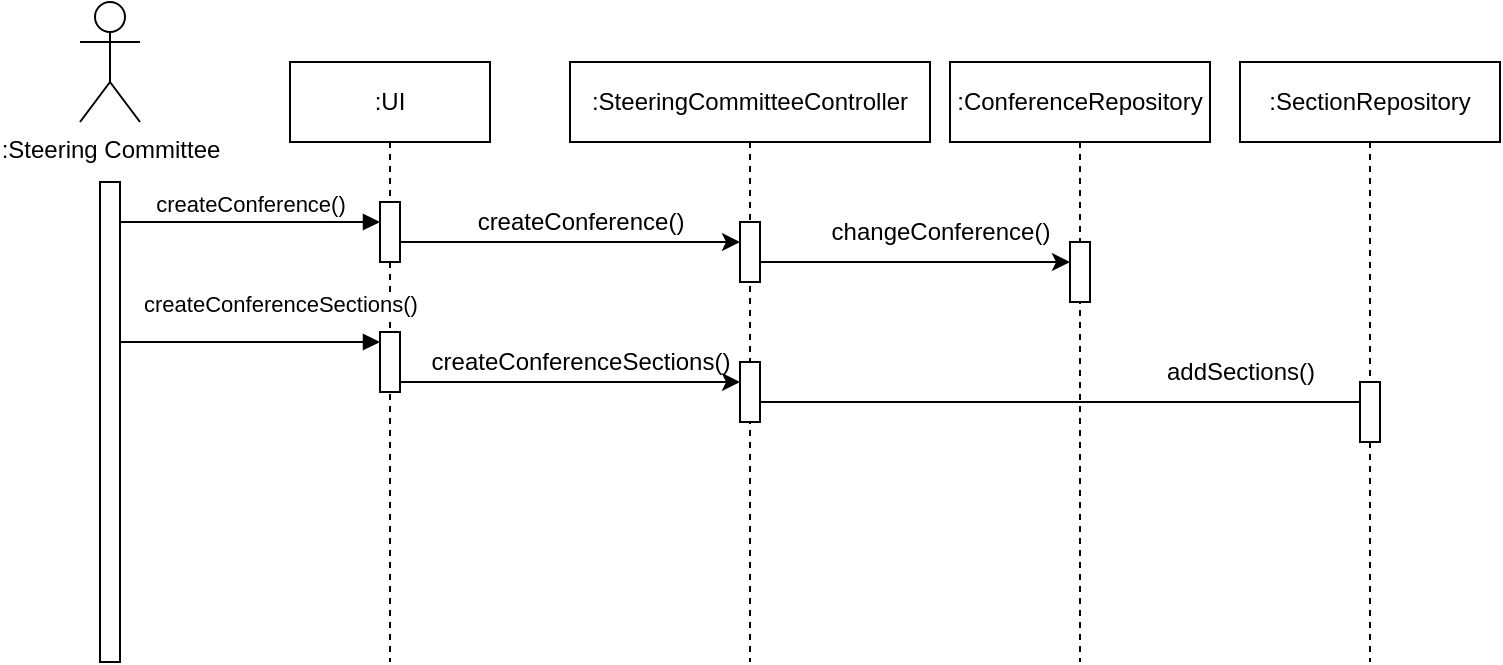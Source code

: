 <mxfile version="12.9.3" type="device"><diagram name="Page-1" id="13e1069c-82ec-6db2-03f1-153e76fe0fe0"><mxGraphModel dx="1422" dy="822" grid="1" gridSize="10" guides="1" tooltips="1" connect="1" arrows="1" fold="1" page="1" pageScale="1" pageWidth="1100" pageHeight="850" background="#ffffff" math="0" shadow="0"><root><mxCell id="0"/><mxCell id="1" parent="0"/><mxCell id="4-Ad3c2G3fqyFcL7BWo_-31" value=":ConferenceRepository" style="shape=umlLifeline;perimeter=lifelinePerimeter;whiteSpace=wrap;html=1;container=1;collapsible=0;recursiveResize=0;outlineConnect=0;" parent="1" vertex="1"><mxGeometry x="525" y="70" width="130" height="300" as="geometry"/></mxCell><mxCell id="4-Ad3c2G3fqyFcL7BWo_-30" value=":UI" style="shape=umlLifeline;perimeter=lifelinePerimeter;whiteSpace=wrap;html=1;container=1;collapsible=0;recursiveResize=0;outlineConnect=0;" parent="1" vertex="1"><mxGeometry x="195" y="70" width="100" height="300" as="geometry"/></mxCell><mxCell id="4-Ad3c2G3fqyFcL7BWo_-29" value="&lt;span style=&quot;white-space: nowrap;&quot;&gt;:SteeringCommitteeController&lt;/span&gt;" style="shape=umlLifeline;perimeter=lifelinePerimeter;whiteSpace=wrap;html=1;container=1;collapsible=0;recursiveResize=0;outlineConnect=0;fontStyle=0" parent="1" vertex="1"><mxGeometry x="335" y="70" width="180" height="300" as="geometry"/></mxCell><mxCell id="oegJhsERK5GwW_2IZNWS-7" value="" style="html=1;points=[];perimeter=orthogonalPerimeter;" vertex="1" parent="4-Ad3c2G3fqyFcL7BWo_-29"><mxGeometry x="85" y="150" width="10" height="30" as="geometry"/></mxCell><mxCell id="4-Ad3c2G3fqyFcL7BWo_-1" value=":Steering Committee" style="shape=umlActor;verticalLabelPosition=bottom;labelBackgroundColor=#ffffff;verticalAlign=top;html=1;" parent="1" vertex="1"><mxGeometry x="90" y="40" width="30" height="60" as="geometry"/></mxCell><mxCell id="4-Ad3c2G3fqyFcL7BWo_-5" value="" style="html=1;points=[];perimeter=orthogonalPerimeter;" parent="1" vertex="1"><mxGeometry x="100" y="130" width="10" height="240" as="geometry"/></mxCell><mxCell id="4-Ad3c2G3fqyFcL7BWo_-9" value="" style="edgeStyle=orthogonalEdgeStyle;rounded=0;orthogonalLoop=1;jettySize=auto;html=1;" parent="1" source="4-Ad3c2G3fqyFcL7BWo_-6" target="4-Ad3c2G3fqyFcL7BWo_-8" edge="1"><mxGeometry relative="1" as="geometry"><Array as="points"><mxPoint x="260" y="160"/><mxPoint x="260" y="160"/></Array></mxGeometry></mxCell><mxCell id="4-Ad3c2G3fqyFcL7BWo_-6" value="" style="html=1;points=[];perimeter=orthogonalPerimeter;" parent="1" vertex="1"><mxGeometry x="240" y="140" width="10" height="30" as="geometry"/></mxCell><mxCell id="4-Ad3c2G3fqyFcL7BWo_-28" value="" style="edgeStyle=orthogonalEdgeStyle;rounded=0;orthogonalLoop=1;jettySize=auto;html=1;" parent="1" source="4-Ad3c2G3fqyFcL7BWo_-8" target="4-Ad3c2G3fqyFcL7BWo_-27" edge="1"><mxGeometry relative="1" as="geometry"><Array as="points"><mxPoint x="470" y="170"/><mxPoint x="470" y="170"/></Array></mxGeometry></mxCell><mxCell id="4-Ad3c2G3fqyFcL7BWo_-8" value="" style="html=1;points=[];perimeter=orthogonalPerimeter;" parent="1" vertex="1"><mxGeometry x="420" y="150" width="10" height="30" as="geometry"/></mxCell><mxCell id="4-Ad3c2G3fqyFcL7BWo_-27" value="" style="html=1;points=[];perimeter=orthogonalPerimeter;" parent="1" vertex="1"><mxGeometry x="585" y="160" width="10" height="30" as="geometry"/></mxCell><mxCell id="4-Ad3c2G3fqyFcL7BWo_-11" value="createConference()" style="text;html=1;align=center;verticalAlign=middle;resizable=0;points=[];autosize=1;" parent="1" vertex="1"><mxGeometry x="280" y="140" width="120" height="20" as="geometry"/></mxCell><mxCell id="4-Ad3c2G3fqyFcL7BWo_-18" value="createConference()" style="html=1;verticalAlign=bottom;endArrow=block;" parent="1" target="4-Ad3c2G3fqyFcL7BWo_-6" edge="1"><mxGeometry width="80" relative="1" as="geometry"><mxPoint x="110" y="150" as="sourcePoint"/><mxPoint x="190" y="150" as="targetPoint"/></mxGeometry></mxCell><mxCell id="4-Ad3c2G3fqyFcL7BWo_-32" value="changeConference()" style="text;html=1;align=center;verticalAlign=middle;resizable=0;points=[];autosize=1;" parent="1" vertex="1"><mxGeometry x="460" y="145" width="120" height="20" as="geometry"/></mxCell><mxCell id="oegJhsERK5GwW_2IZNWS-2" value="createConferenceSections()" style="html=1;verticalAlign=bottom;endArrow=block;" edge="1" parent="1"><mxGeometry x="0.231" y="10" width="80" relative="1" as="geometry"><mxPoint x="110" y="210" as="sourcePoint"/><mxPoint x="240" y="210" as="targetPoint"/><mxPoint as="offset"/></mxGeometry></mxCell><mxCell id="oegJhsERK5GwW_2IZNWS-3" value="" style="html=1;points=[];perimeter=orthogonalPerimeter;" vertex="1" parent="1"><mxGeometry x="240" y="205" width="10" height="30" as="geometry"/></mxCell><mxCell id="oegJhsERK5GwW_2IZNWS-5" value="" style="edgeStyle=orthogonalEdgeStyle;rounded=0;orthogonalLoop=1;jettySize=auto;html=1;" edge="1" parent="1"><mxGeometry relative="1" as="geometry"><Array as="points"><mxPoint x="260" y="230"/><mxPoint x="260" y="230"/></Array><mxPoint x="250" y="230" as="sourcePoint"/><mxPoint x="420" y="230" as="targetPoint"/></mxGeometry></mxCell><mxCell id="oegJhsERK5GwW_2IZNWS-6" value="createConferenceSections()" style="text;html=1;align=center;verticalAlign=middle;resizable=0;points=[];autosize=1;" vertex="1" parent="1"><mxGeometry x="260" y="210" width="160" height="20" as="geometry"/></mxCell><mxCell id="oegJhsERK5GwW_2IZNWS-9" value="" style="edgeStyle=orthogonalEdgeStyle;rounded=0;orthogonalLoop=1;jettySize=auto;html=1;entryX=0.5;entryY=0.667;entryDx=0;entryDy=0;entryPerimeter=0;" edge="1" parent="1" target="oegJhsERK5GwW_2IZNWS-13"><mxGeometry relative="1" as="geometry"><Array as="points"><mxPoint x="730" y="240"/><mxPoint x="730" y="240"/></Array><mxPoint x="430" y="240" as="sourcePoint"/><mxPoint x="585" y="240" as="targetPoint"/></mxGeometry></mxCell><mxCell id="oegJhsERK5GwW_2IZNWS-10" value="addSections()" style="text;html=1;align=center;verticalAlign=middle;resizable=0;points=[];autosize=1;" vertex="1" parent="1"><mxGeometry x="625" y="215" width="90" height="20" as="geometry"/></mxCell><mxCell id="oegJhsERK5GwW_2IZNWS-12" value=":SectionRepository" style="shape=umlLifeline;perimeter=lifelinePerimeter;whiteSpace=wrap;html=1;container=1;collapsible=0;recursiveResize=0;outlineConnect=0;" vertex="1" parent="1"><mxGeometry x="670" y="70" width="130" height="300" as="geometry"/></mxCell><mxCell id="oegJhsERK5GwW_2IZNWS-13" value="" style="html=1;points=[];perimeter=orthogonalPerimeter;" vertex="1" parent="oegJhsERK5GwW_2IZNWS-12"><mxGeometry x="60" y="160" width="10" height="30" as="geometry"/></mxCell></root></mxGraphModel></diagram></mxfile>